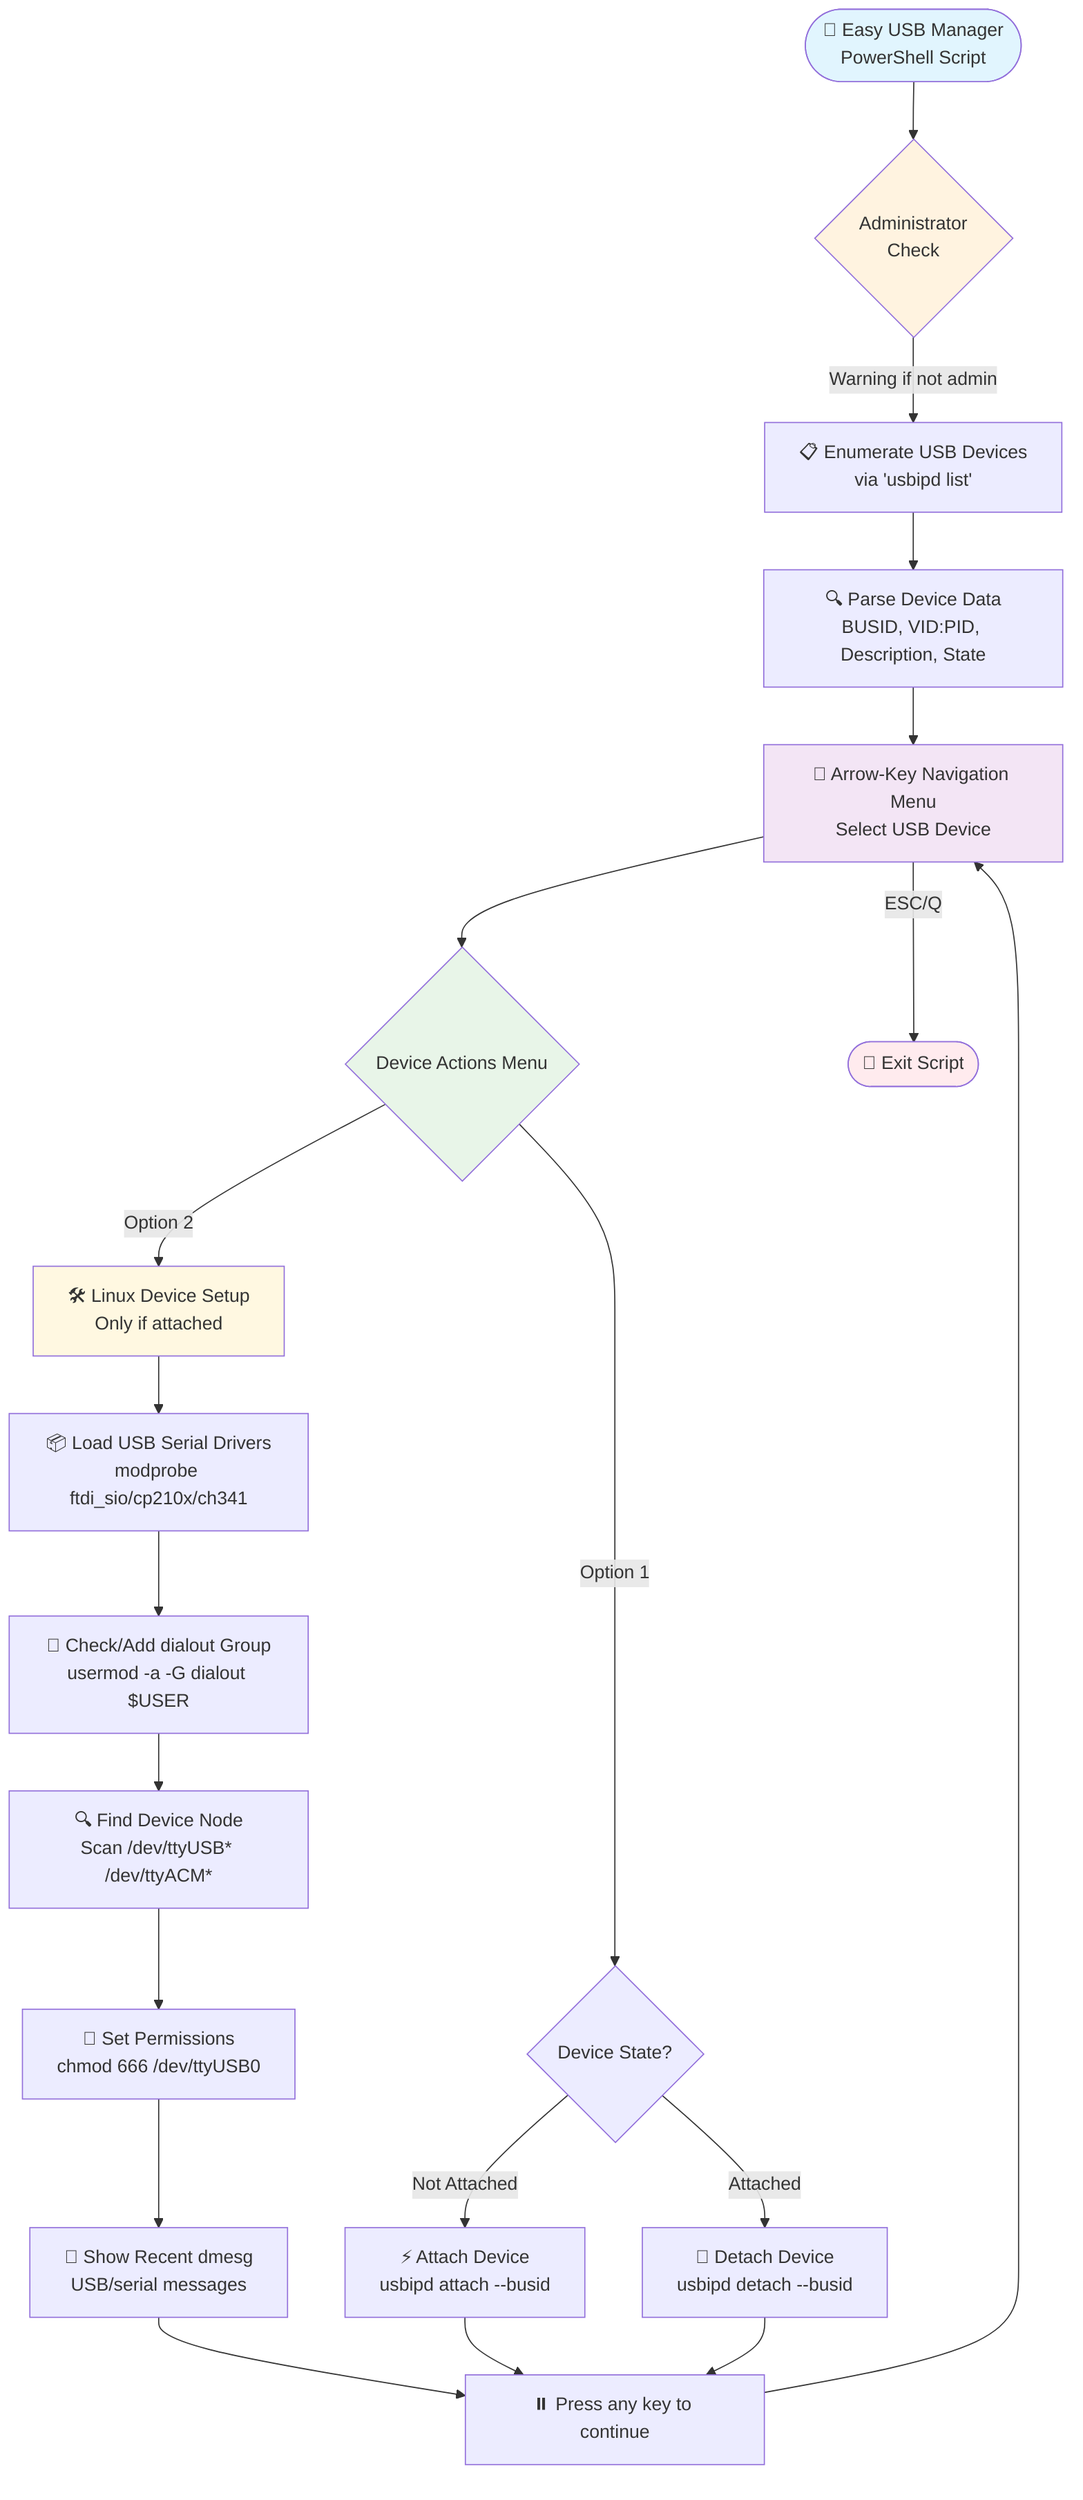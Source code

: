 flowchart TB
    Start([🔌 Easy USB Manager<br/>PowerShell Script]) --> AdminCheck{Administrator<br/>Check}
    AdminCheck -->|Warning if not admin| EnumDevices[📋 Enumerate USB Devices<br/>via 'usbipd list']
    
    EnumDevices --> ParseDevices[🔍 Parse Device Data<br/>BUSID, VID:PID, Description, State]
    ParseDevices --> MainMenu[🎯 Arrow-Key Navigation Menu<br/>Select USB Device]
    
    MainMenu --> DeviceActions{Device Actions Menu}
    
    DeviceActions -->|Option 1| AttachDetach{Device State?}
    AttachDetach -->|Not Attached| Attach[⚡ Attach Device<br/>usbipd attach --busid]
    AttachDetach -->|Attached| Detach[🔌 Detach Device<br/>usbipd detach --busid]
    
    DeviceActions -->|Option 2| Setup[🛠️ Linux Device Setup<br/>Only if attached]
    
    Setup --> LoadDrivers[📦 Load USB Serial Drivers<br/>modprobe ftdi_sio/cp210x/ch341]
    LoadDrivers --> GroupCheck[👥 Check/Add dialout Group<br/>usermod -a -G dialout $USER]
    GroupCheck --> FindDevice[🔍 Find Device Node<br/>Scan /dev/ttyUSB* /dev/ttyACM*]
    FindDevice --> SetPermissions[🔐 Set Permissions<br/>chmod 666 /dev/ttyUSB0]
    SetPermissions --> ShowKernel[📜 Show Recent dmesg<br/>USB/serial messages]
    
    ShowKernel --> Continue[⏸️ Press any key to continue]
    Attach --> Continue
    Detach --> Continue
    
    Continue --> MainMenu
    MainMenu -->|ESC/Q| Exit([👋 Exit Script])
    
    style Start fill:#e1f5fe
    style AdminCheck fill:#fff3e0
    style MainMenu fill:#f3e5f5
    style DeviceActions fill:#e8f5e8
    style Setup fill:#fff8e1
    style Exit fill:#ffebee